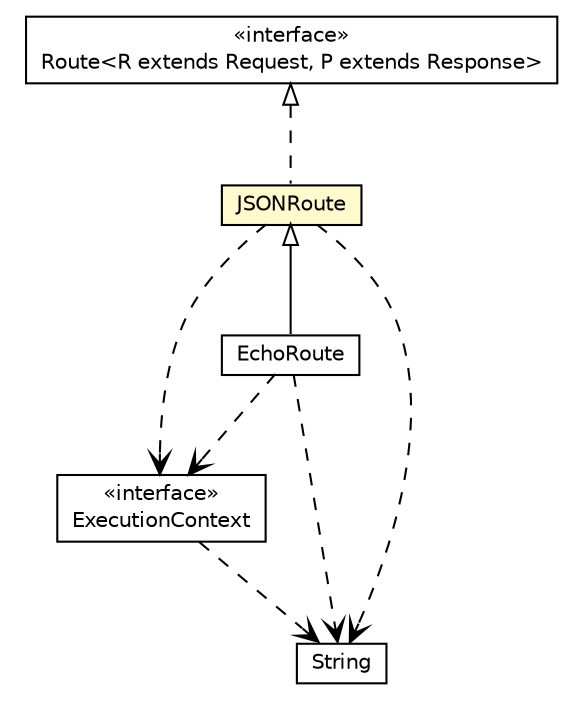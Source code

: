 #!/usr/local/bin/dot
#
# Class diagram 
# Generated by UMLGraph version R5_6-24-gf6e263 (http://www.umlgraph.org/)
#

digraph G {
	edge [fontname="Helvetica",fontsize=10,labelfontname="Helvetica",labelfontsize=10];
	node [fontname="Helvetica",fontsize=10,shape=plaintext];
	nodesep=0.25;
	ranksep=0.5;
	// babble.net.Route<R extends babble.net.Request, P extends babble.net.Response>
	c949 [label=<<table title="babble.net.Route" border="0" cellborder="1" cellspacing="0" cellpadding="2" port="p" href="../Route.html">
		<tr><td><table border="0" cellspacing="0" cellpadding="1">
<tr><td align="center" balign="center"> &#171;interface&#187; </td></tr>
<tr><td align="center" balign="center"> Route&lt;R extends Request, P extends Response&gt; </td></tr>
		</table></td></tr>
		</table>>, URL="../Route.html", fontname="Helvetica", fontcolor="black", fontsize=10.0];
	// babble.net.ExecutionContext
	c957 [label=<<table title="babble.net.ExecutionContext" border="0" cellborder="1" cellspacing="0" cellpadding="2" port="p" href="../ExecutionContext.html">
		<tr><td><table border="0" cellspacing="0" cellpadding="1">
<tr><td align="center" balign="center"> &#171;interface&#187; </td></tr>
<tr><td align="center" balign="center"> ExecutionContext </td></tr>
		</table></td></tr>
		</table>>, URL="../ExecutionContext.html", fontname="Helvetica", fontcolor="black", fontsize=10.0];
	// babble.net.json.JSONRoute
	c972 [label=<<table title="babble.net.json.JSONRoute" border="0" cellborder="1" cellspacing="0" cellpadding="2" port="p" bgcolor="lemonChiffon" href="./JSONRoute.html">
		<tr><td><table border="0" cellspacing="0" cellpadding="1">
<tr><td align="center" balign="center"> JSONRoute </td></tr>
		</table></td></tr>
		</table>>, URL="./JSONRoute.html", fontname="Helvetica", fontcolor="black", fontsize=10.0];
	// babble.net.json.EchoRoute
	c975 [label=<<table title="babble.net.json.EchoRoute" border="0" cellborder="1" cellspacing="0" cellpadding="2" port="p" href="./EchoRoute.html">
		<tr><td><table border="0" cellspacing="0" cellpadding="1">
<tr><td align="center" balign="center"> EchoRoute </td></tr>
		</table></td></tr>
		</table>>, URL="./EchoRoute.html", fontname="Helvetica", fontcolor="black", fontsize=10.0];
	//babble.net.json.JSONRoute implements babble.net.Route<R extends babble.net.Request, P extends babble.net.Response>
	c949:p -> c972:p [dir=back,arrowtail=empty,style=dashed];
	//babble.net.json.EchoRoute extends babble.net.json.JSONRoute
	c972:p -> c975:p [dir=back,arrowtail=empty];
	// babble.net.ExecutionContext DEPEND java.lang.String
	c957:p -> c980:p [taillabel="", label="", headlabel="", fontname="Helvetica", fontcolor="black", fontsize=10.0, color="black", arrowhead=open, style=dashed];
	// babble.net.json.JSONRoute DEPEND java.lang.String
	c972:p -> c980:p [taillabel="", label="", headlabel="", fontname="Helvetica", fontcolor="black", fontsize=10.0, color="black", arrowhead=open, style=dashed];
	// babble.net.json.JSONRoute DEPEND babble.net.ExecutionContext
	c972:p -> c957:p [taillabel="", label="", headlabel="", fontname="Helvetica", fontcolor="black", fontsize=10.0, color="black", arrowhead=open, style=dashed];
	// babble.net.json.EchoRoute DEPEND java.lang.String
	c975:p -> c980:p [taillabel="", label="", headlabel="", fontname="Helvetica", fontcolor="black", fontsize=10.0, color="black", arrowhead=open, style=dashed];
	// babble.net.json.EchoRoute DEPEND babble.net.ExecutionContext
	c975:p -> c957:p [taillabel="", label="", headlabel="", fontname="Helvetica", fontcolor="black", fontsize=10.0, color="black", arrowhead=open, style=dashed];
	// java.lang.String
	c980 [label=<<table title="java.lang.String" border="0" cellborder="1" cellspacing="0" cellpadding="2" port="p" href="http://java.sun.com/j2se/1.4.2/docs/api/java/lang/String.html">
		<tr><td><table border="0" cellspacing="0" cellpadding="1">
<tr><td align="center" balign="center"> String </td></tr>
		</table></td></tr>
		</table>>, URL="http://java.sun.com/j2se/1.4.2/docs/api/java/lang/String.html", fontname="Helvetica", fontcolor="black", fontsize=10.0];
}

